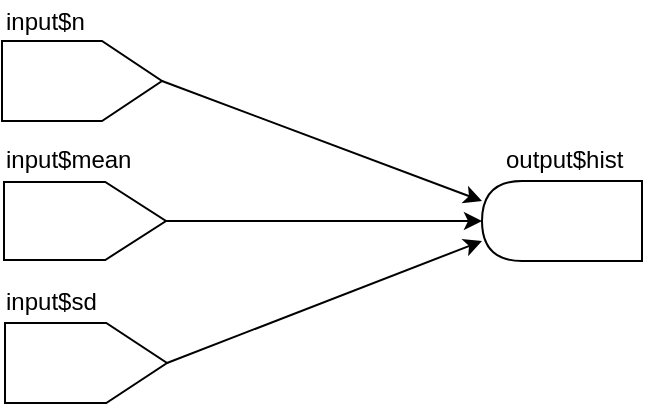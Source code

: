 <mxfile pages="1" version="11.2.5" type="device"><diagram id="rBOfzdor2YwvhJQNkZ3_" name="Page-1"><mxGraphModel dx="813" dy="409" grid="1" gridSize="10" guides="1" tooltips="1" connect="1" arrows="1" fold="1" page="1" pageScale="1" pageWidth="827" pageHeight="1169" math="0" shadow="0"><root><mxCell id="0"/><mxCell id="1" parent="0"/><mxCell id="Gzo5kaedxqcbZ-jostde-21" style="edgeStyle=orthogonalEdgeStyle;rounded=0;orthogonalLoop=1;jettySize=auto;html=1;exitX=0.5;exitY=1;exitDx=0;exitDy=0;" parent="1" source="Gzo5kaedxqcbZ-jostde-5" edge="1"><mxGeometry relative="1" as="geometry"><mxPoint x="160.143" y="350.643" as="targetPoint"/></mxGeometry></mxCell><mxCell id="Gzo5kaedxqcbZ-jostde-5" value="" style="shape=offPageConnector;whiteSpace=wrap;html=1;rotation=-90;" parent="1" vertex="1"><mxGeometry x="100" y="310.5" width="40" height="80" as="geometry"/></mxCell><mxCell id="Gzo5kaedxqcbZ-jostde-9" value="" style="shape=offPageConnector;whiteSpace=wrap;html=1;rotation=-90;" parent="1" vertex="1"><mxGeometry x="102" y="380" width="39" height="81" as="geometry"/></mxCell><mxCell id="Gzo5kaedxqcbZ-jostde-10" value="" style="shape=offPageConnector;whiteSpace=wrap;html=1;rotation=-90;" parent="1" vertex="1"><mxGeometry x="102" y="451" width="40" height="81" as="geometry"/></mxCell><mxCell id="Gzo5kaedxqcbZ-jostde-14" value="" style="endArrow=classic;html=1;exitX=0.5;exitY=1;exitDx=0;exitDy=0;entryX=1;entryY=0.5;entryDx=0;entryDy=0;" parent="1" source="Gzo5kaedxqcbZ-jostde-9" target="Gzo5kaedxqcbZ-jostde-16" edge="1"><mxGeometry width="50" height="50" relative="1" as="geometry"><mxPoint x="210" y="289" as="sourcePoint"/><mxPoint x="360" y="399" as="targetPoint"/></mxGeometry></mxCell><mxCell id="Gzo5kaedxqcbZ-jostde-15" value="" style="endArrow=classic;html=1;exitX=0.5;exitY=1;exitDx=0;exitDy=0;entryX=1;entryY=0.25;entryDx=0;entryDy=0;" parent="1" source="Gzo5kaedxqcbZ-jostde-10" target="Gzo5kaedxqcbZ-jostde-16" edge="1"><mxGeometry width="50" height="50" relative="1" as="geometry"><mxPoint x="200" y="518.5" as="sourcePoint"/><mxPoint x="360" y="400" as="targetPoint"/></mxGeometry></mxCell><mxCell id="Gzo5kaedxqcbZ-jostde-16" value="" style="shape=delay;whiteSpace=wrap;html=1;rotation=180;" parent="1" vertex="1"><mxGeometry x="320" y="400.5" width="80" height="40" as="geometry"/></mxCell><mxCell id="Gzo5kaedxqcbZ-jostde-17" value="input$n" style="text;html=1;resizable=0;points=[];autosize=1;align=left;verticalAlign=top;spacingTop=-4;" parent="1" vertex="1"><mxGeometry x="80" y="310.5" width="50" height="20" as="geometry"/></mxCell><mxCell id="Gzo5kaedxqcbZ-jostde-18" value="input$mean" style="text;html=1;resizable=0;points=[];autosize=1;align=left;verticalAlign=top;spacingTop=-4;" parent="1" vertex="1"><mxGeometry x="80" y="379.5" width="80" height="20" as="geometry"/></mxCell><mxCell id="Gzo5kaedxqcbZ-jostde-19" value="input$sd" style="text;html=1;resizable=0;points=[];autosize=1;align=left;verticalAlign=top;spacingTop=-4;" parent="1" vertex="1"><mxGeometry x="80" y="451" width="60" height="20" as="geometry"/></mxCell><mxCell id="Gzo5kaedxqcbZ-jostde-20" value="output$hist" style="text;html=1;resizable=0;points=[];autosize=1;align=left;verticalAlign=top;spacingTop=-4;" parent="1" vertex="1"><mxGeometry x="330" y="380" width="70" height="20" as="geometry"/></mxCell><mxCell id="Gzo5kaedxqcbZ-jostde-23" value="" style="endArrow=classic;html=1;exitX=0.5;exitY=1;exitDx=0;exitDy=0;entryX=1;entryY=0.75;entryDx=0;entryDy=0;" parent="1" source="Gzo5kaedxqcbZ-jostde-5" target="Gzo5kaedxqcbZ-jostde-16" edge="1"><mxGeometry width="50" height="50" relative="1" as="geometry"><mxPoint x="200" y="365" as="sourcePoint"/><mxPoint x="250" y="315" as="targetPoint"/></mxGeometry></mxCell></root></mxGraphModel></diagram></mxfile>